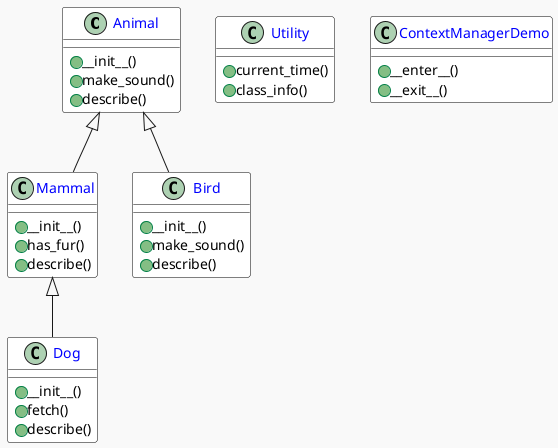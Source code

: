 @startuml
skinparam backgroundColor #F9F9F9
skinparam classBackgroundColor #FFFFF
skinparam classBorderColor #000000
skinparam classFontColor #0000FF
skinparam classFontSize 14
skinparam classAttributeIconSize 16
skinparam classMethodIconSize 16
class Animal {
    +__init__()
    +make_sound()
    +describe()
}
class Mammal {
    +__init__()
    +has_fur()
    +describe()
}
Animal <|-- Mammal
class Bird {
    +__init__()
    +make_sound()
    +describe()
}
Animal <|-- Bird
class Dog {
    +__init__()
    +fetch()
    +describe()
}
Mammal <|-- Dog
class Utility {
    +current_time()
    +class_info()
}
class ContextManagerDemo {
    +__enter__()
    +__exit__()
}
@enduml